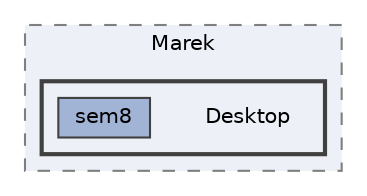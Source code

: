 digraph "C:/Users/Marek/Desktop"
{
 // LATEX_PDF_SIZE
  bgcolor="transparent";
  edge [fontname=Helvetica,fontsize=10,labelfontname=Helvetica,labelfontsize=10];
  node [fontname=Helvetica,fontsize=10,shape=box,height=0.2,width=0.4];
  compound=true
  subgraph clusterdir_716ae8ee9952ad5882ceec38ede0425e {
    graph [ bgcolor="#edf0f7", pencolor="grey50", label="Marek", fontname=Helvetica,fontsize=10 style="filled,dashed", URL="dir_716ae8ee9952ad5882ceec38ede0425e.html",tooltip=""]
  subgraph clusterdir_2f7072da2fe471960c62de91d1441032 {
    graph [ bgcolor="#edf0f7", pencolor="grey25", label="", fontname=Helvetica,fontsize=10 style="filled,bold", URL="dir_2f7072da2fe471960c62de91d1441032.html",tooltip=""]
    dir_2f7072da2fe471960c62de91d1441032 [shape=plaintext, label="Desktop"];
  dir_438760d2242f4d064603b748f233566d [label="sem8", fillcolor="#a2b4d6", color="grey25", style="filled", URL="dir_438760d2242f4d064603b748f233566d.html",tooltip=""];
  }
  }
}
